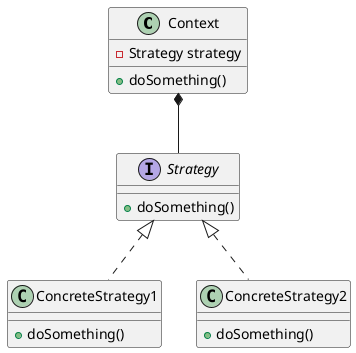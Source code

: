 @startuml

class Context{
-Strategy strategy
+doSomething()
}

interface Strategy{
 + doSomething()
}

class ConcreteStrategy1{
 + doSomething()
}
class ConcreteStrategy2{
 + doSomething()
}

Context *-- Strategy
Strategy <|.. ConcreteStrategy1
Strategy <|.. ConcreteStrategy2

@enduml

- 합성관계일 것 같은데.. 답지에는 집약관계
